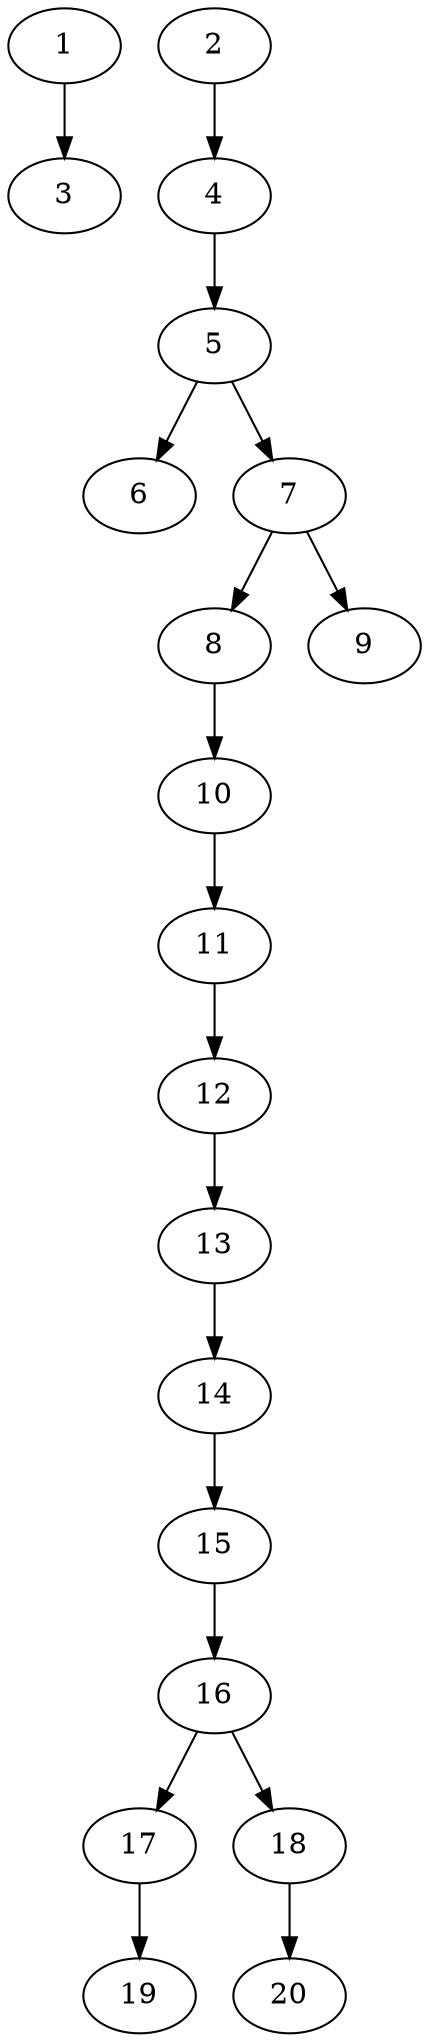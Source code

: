 // DAG automatically generated by daggen at Thu Oct  3 13:58:44 2019
// ./daggen --dot -n 20 --ccr 0.5 --fat 0.3 --regular 0.5 --density 0.5 --mindata 5242880 --maxdata 52428800 
digraph G {
  1 [size="94130176", alpha="0.07", expect_size="47065088"] 
  1 -> 3 [size ="47065088"]
  2 [size="35350528", alpha="0.11", expect_size="17675264"] 
  2 -> 4 [size ="17675264"]
  3 [size="33163264", alpha="0.10", expect_size="16581632"] 
  4 [size="19922944", alpha="0.16", expect_size="9961472"] 
  4 -> 5 [size ="9961472"]
  5 [size="61081600", alpha="0.18", expect_size="30540800"] 
  5 -> 6 [size ="30540800"]
  5 -> 7 [size ="30540800"]
  6 [size="68417536", alpha="0.14", expect_size="34208768"] 
  7 [size="29597696", alpha="0.08", expect_size="14798848"] 
  7 -> 8 [size ="14798848"]
  7 -> 9 [size ="14798848"]
  8 [size="87209984", alpha="0.14", expect_size="43604992"] 
  8 -> 10 [size ="43604992"]
  9 [size="13737984", alpha="0.02", expect_size="6868992"] 
  10 [size="34834432", alpha="0.20", expect_size="17417216"] 
  10 -> 11 [size ="17417216"]
  11 [size="103915520", alpha="0.08", expect_size="51957760"] 
  11 -> 12 [size ="51957760"]
  12 [size="43837440", alpha="0.03", expect_size="21918720"] 
  12 -> 13 [size ="21918720"]
  13 [size="95455232", alpha="0.02", expect_size="47727616"] 
  13 -> 14 [size ="47727616"]
  14 [size="50419712", alpha="0.01", expect_size="25209856"] 
  14 -> 15 [size ="25209856"]
  15 [size="30828544", alpha="0.09", expect_size="15414272"] 
  15 -> 16 [size ="15414272"]
  16 [size="20717568", alpha="0.08", expect_size="10358784"] 
  16 -> 17 [size ="10358784"]
  16 -> 18 [size ="10358784"]
  17 [size="87959552", alpha="0.06", expect_size="43979776"] 
  17 -> 19 [size ="43979776"]
  18 [size="31766528", alpha="0.11", expect_size="15883264"] 
  18 -> 20 [size ="15883264"]
  19 [size="98703360", alpha="0.20", expect_size="49351680"] 
  20 [size="12118016", alpha="0.12", expect_size="6059008"] 
}
